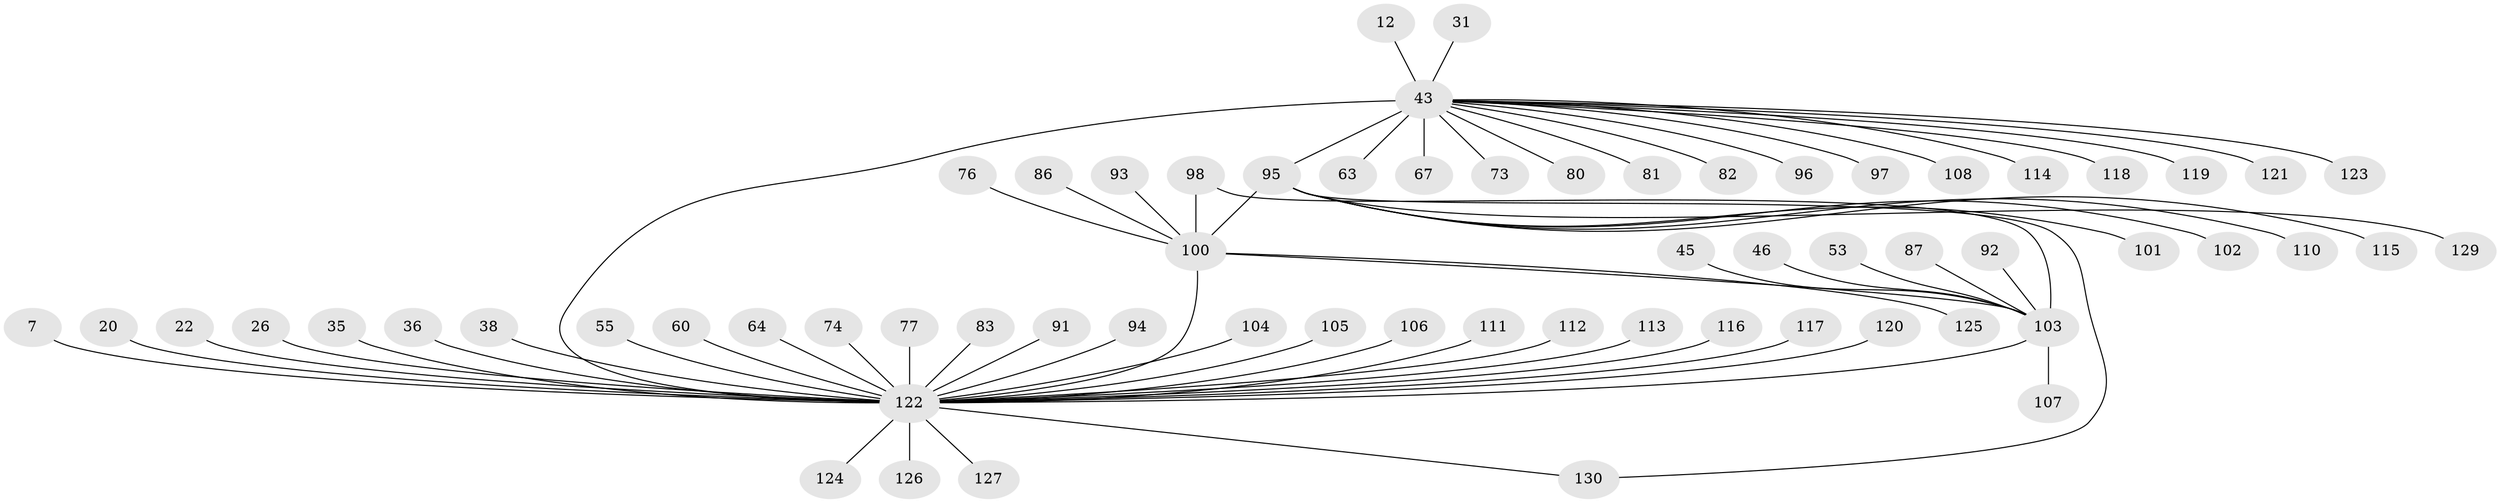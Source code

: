// original degree distribution, {8: 0.03076923076923077, 19: 0.007692307692307693, 15: 0.007692307692307693, 7: 0.023076923076923078, 4: 0.03076923076923077, 1: 0.5923076923076923, 10: 0.015384615384615385, 3: 0.06153846153846154, 6: 0.015384615384615385, 5: 0.023076923076923078, 9: 0.007692307692307693, 2: 0.18461538461538463}
// Generated by graph-tools (version 1.1) at 2025/48/03/09/25 04:48:06]
// undirected, 65 vertices, 68 edges
graph export_dot {
graph [start="1"]
  node [color=gray90,style=filled];
  7;
  12;
  20;
  22;
  26;
  31;
  35;
  36;
  38;
  43 [super="+33+13"];
  45;
  46;
  53;
  55;
  60;
  63;
  64;
  67 [super="+11"];
  73;
  74;
  76;
  77;
  80;
  81 [super="+48"];
  82 [super="+69"];
  83;
  86;
  87;
  91 [super="+85"];
  92 [super="+52"];
  93;
  94;
  95 [super="+88+79+49+58+59+75"];
  96;
  97;
  98 [super="+89"];
  100 [super="+99+65"];
  101;
  102;
  103 [super="+21+44+70+72"];
  104;
  105;
  106;
  107;
  108;
  110;
  111 [super="+39"];
  112 [super="+32+47"];
  113;
  114 [super="+16+37"];
  115;
  116;
  117;
  118;
  119;
  120;
  121 [super="+71+78+84"];
  122 [super="+51+61+90+42"];
  123;
  124;
  125;
  126;
  127;
  129 [super="+128"];
  130 [super="+109"];
  7 -- 122;
  12 -- 43;
  20 -- 122;
  22 -- 122;
  26 -- 122;
  31 -- 43;
  35 -- 122;
  36 -- 122;
  38 -- 122;
  43 -- 96;
  43 -- 108;
  43 -- 67 [weight=2];
  43 -- 97;
  43 -- 119;
  43 -- 73;
  43 -- 80;
  43 -- 95 [weight=3];
  43 -- 114;
  43 -- 118;
  43 -- 123;
  43 -- 63;
  43 -- 81;
  43 -- 122 [weight=9];
  43 -- 82;
  43 -- 121;
  45 -- 103;
  46 -- 103;
  53 -- 103;
  55 -- 122;
  60 -- 122;
  64 -- 122;
  74 -- 122;
  76 -- 100;
  77 -- 122;
  83 -- 122;
  86 -- 100;
  87 -- 103;
  91 -- 122;
  92 -- 103;
  93 -- 100;
  94 -- 122;
  95 -- 101;
  95 -- 102;
  95 -- 110;
  95 -- 115;
  95 -- 130;
  95 -- 129;
  95 -- 100 [weight=2];
  98 -- 103 [weight=2];
  98 -- 100;
  100 -- 103;
  100 -- 125;
  100 -- 122 [weight=3];
  103 -- 122 [weight=4];
  103 -- 107;
  104 -- 122;
  105 -- 122;
  106 -- 122;
  111 -- 122;
  112 -- 122;
  113 -- 122;
  116 -- 122;
  117 -- 122;
  120 -- 122;
  122 -- 126;
  122 -- 130;
  122 -- 127;
  122 -- 124;
}
